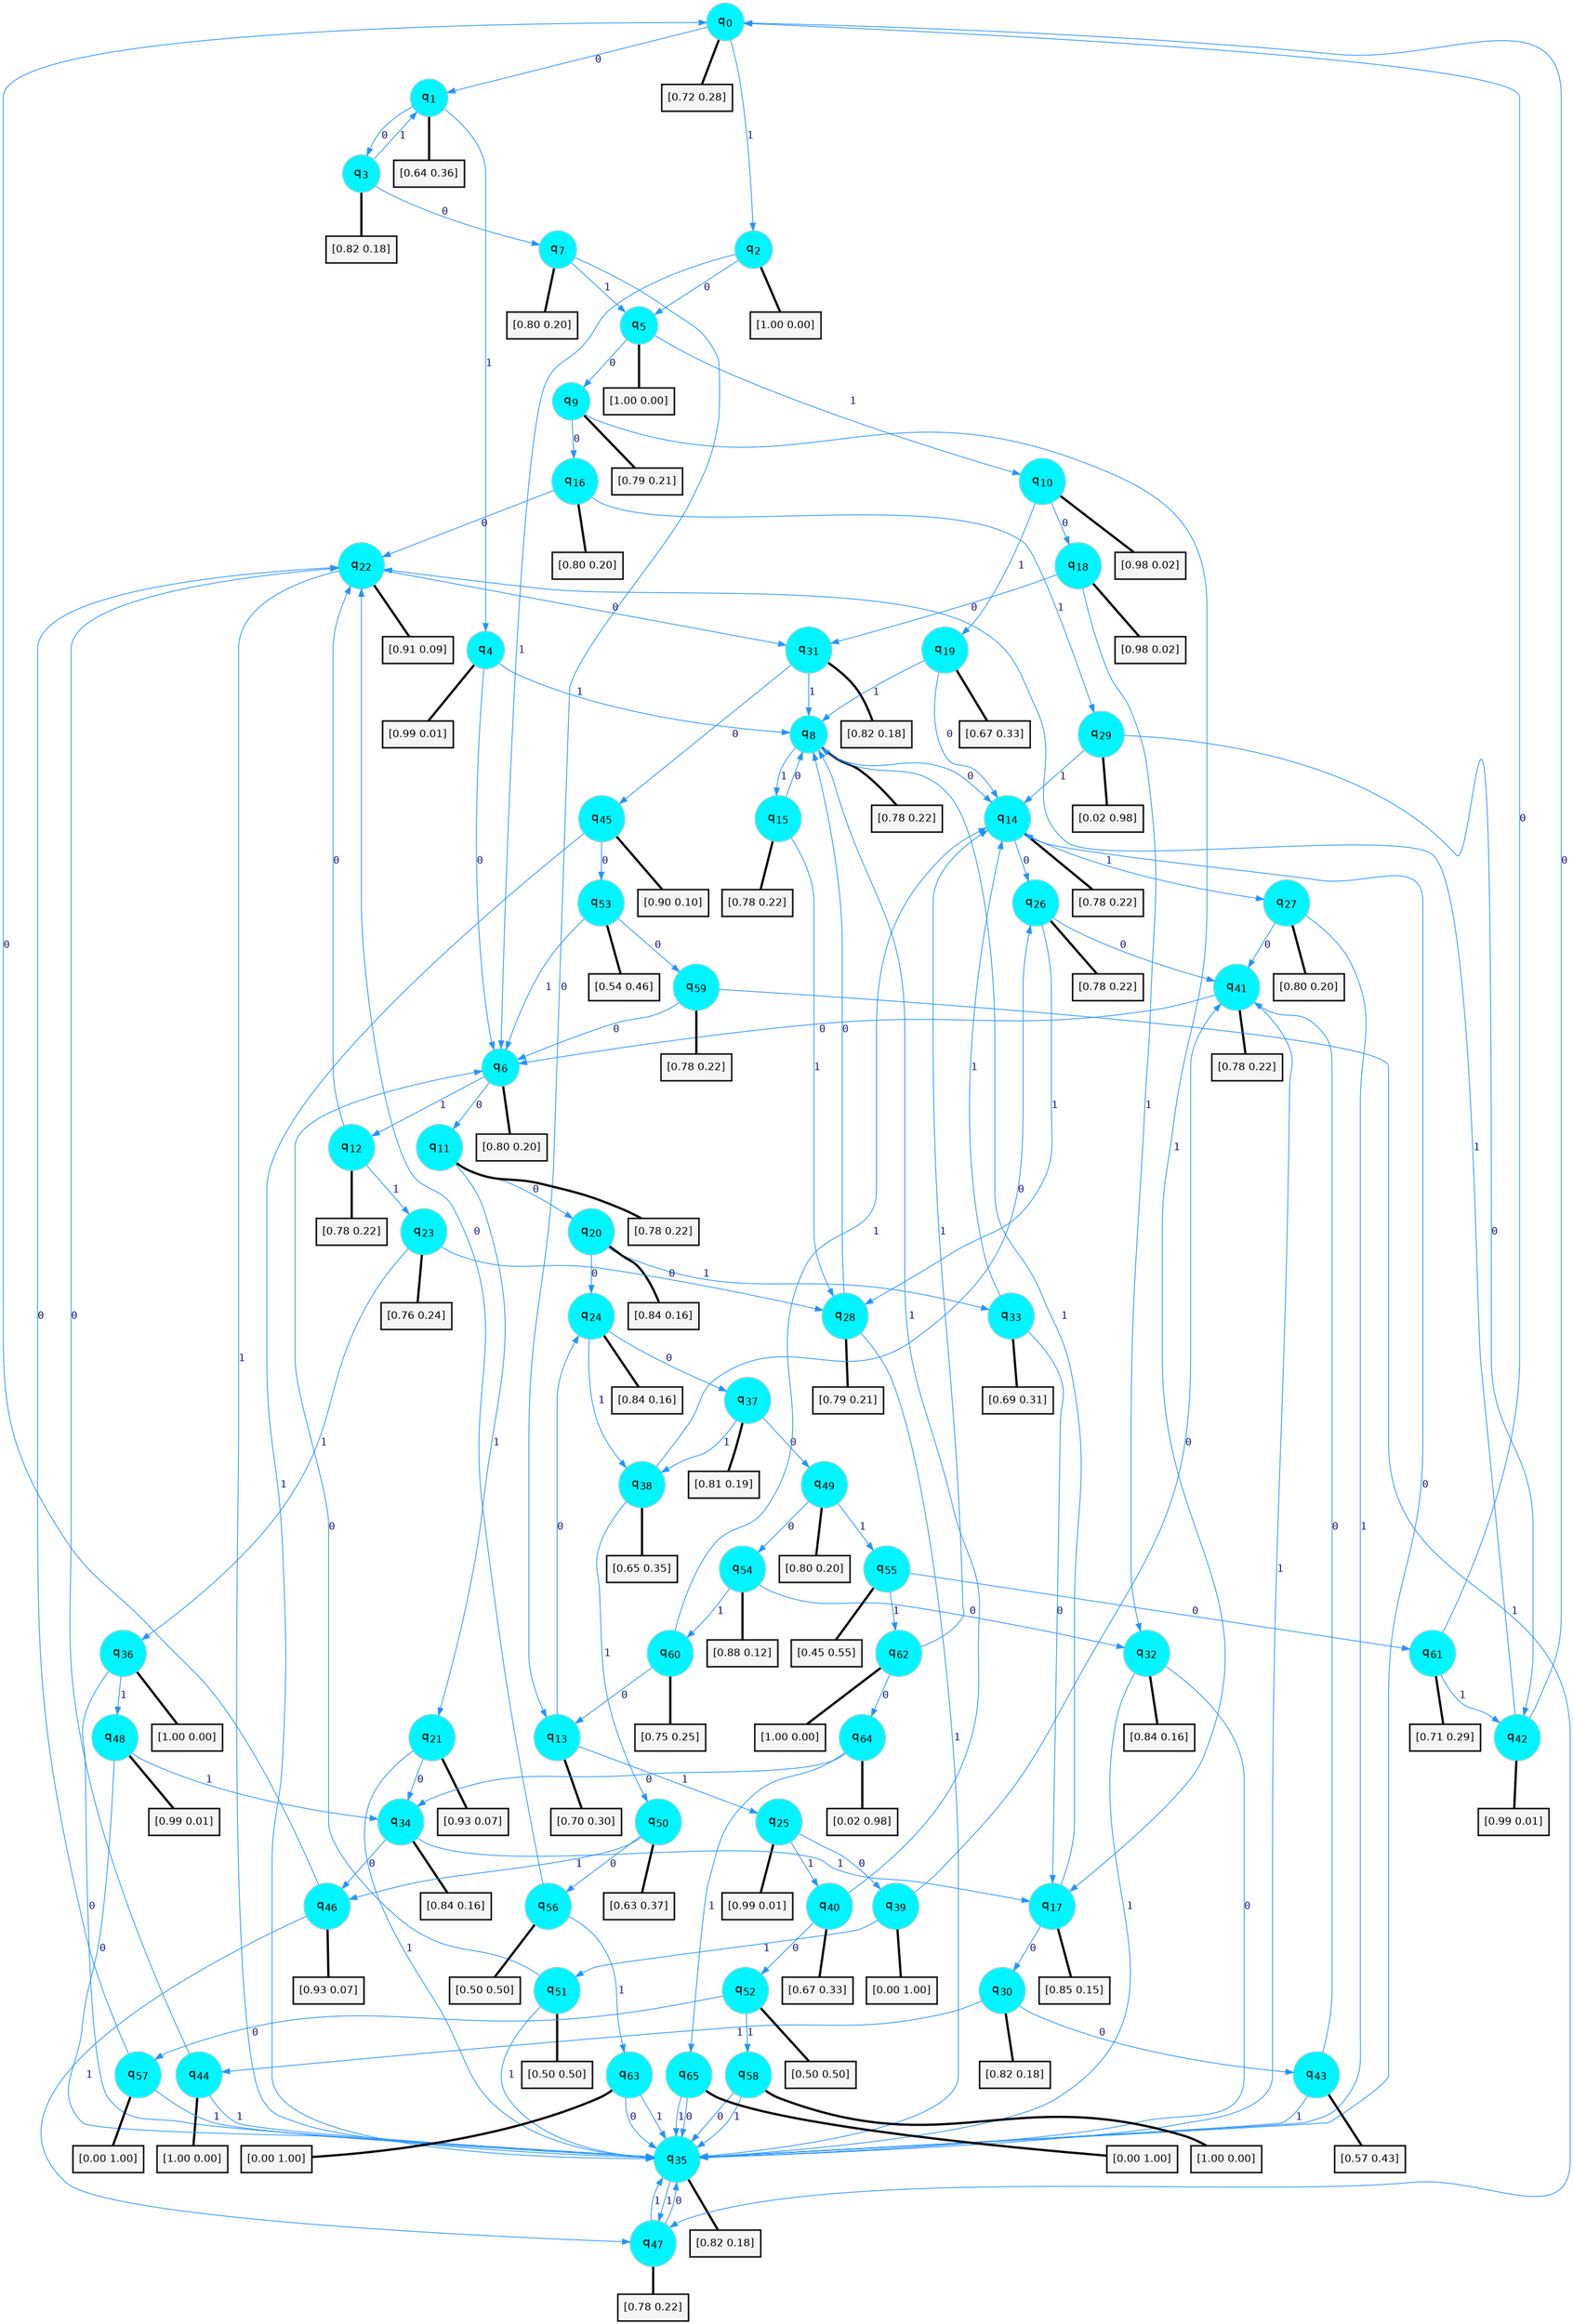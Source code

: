 digraph G {
graph [
bgcolor=transparent, dpi=300, rankdir=TD, size="40,25"];
node [
color=gray, fillcolor=turquoise1, fontcolor=black, fontname=Helvetica, fontsize=16, fontweight=bold, shape=circle, style=filled];
edge [
arrowsize=1, color=dodgerblue1, fontcolor=midnightblue, fontname=courier, fontweight=bold, penwidth=1, style=solid, weight=20];
0[label=<q<SUB>0</SUB>>];
1[label=<q<SUB>1</SUB>>];
2[label=<q<SUB>2</SUB>>];
3[label=<q<SUB>3</SUB>>];
4[label=<q<SUB>4</SUB>>];
5[label=<q<SUB>5</SUB>>];
6[label=<q<SUB>6</SUB>>];
7[label=<q<SUB>7</SUB>>];
8[label=<q<SUB>8</SUB>>];
9[label=<q<SUB>9</SUB>>];
10[label=<q<SUB>10</SUB>>];
11[label=<q<SUB>11</SUB>>];
12[label=<q<SUB>12</SUB>>];
13[label=<q<SUB>13</SUB>>];
14[label=<q<SUB>14</SUB>>];
15[label=<q<SUB>15</SUB>>];
16[label=<q<SUB>16</SUB>>];
17[label=<q<SUB>17</SUB>>];
18[label=<q<SUB>18</SUB>>];
19[label=<q<SUB>19</SUB>>];
20[label=<q<SUB>20</SUB>>];
21[label=<q<SUB>21</SUB>>];
22[label=<q<SUB>22</SUB>>];
23[label=<q<SUB>23</SUB>>];
24[label=<q<SUB>24</SUB>>];
25[label=<q<SUB>25</SUB>>];
26[label=<q<SUB>26</SUB>>];
27[label=<q<SUB>27</SUB>>];
28[label=<q<SUB>28</SUB>>];
29[label=<q<SUB>29</SUB>>];
30[label=<q<SUB>30</SUB>>];
31[label=<q<SUB>31</SUB>>];
32[label=<q<SUB>32</SUB>>];
33[label=<q<SUB>33</SUB>>];
34[label=<q<SUB>34</SUB>>];
35[label=<q<SUB>35</SUB>>];
36[label=<q<SUB>36</SUB>>];
37[label=<q<SUB>37</SUB>>];
38[label=<q<SUB>38</SUB>>];
39[label=<q<SUB>39</SUB>>];
40[label=<q<SUB>40</SUB>>];
41[label=<q<SUB>41</SUB>>];
42[label=<q<SUB>42</SUB>>];
43[label=<q<SUB>43</SUB>>];
44[label=<q<SUB>44</SUB>>];
45[label=<q<SUB>45</SUB>>];
46[label=<q<SUB>46</SUB>>];
47[label=<q<SUB>47</SUB>>];
48[label=<q<SUB>48</SUB>>];
49[label=<q<SUB>49</SUB>>];
50[label=<q<SUB>50</SUB>>];
51[label=<q<SUB>51</SUB>>];
52[label=<q<SUB>52</SUB>>];
53[label=<q<SUB>53</SUB>>];
54[label=<q<SUB>54</SUB>>];
55[label=<q<SUB>55</SUB>>];
56[label=<q<SUB>56</SUB>>];
57[label=<q<SUB>57</SUB>>];
58[label=<q<SUB>58</SUB>>];
59[label=<q<SUB>59</SUB>>];
60[label=<q<SUB>60</SUB>>];
61[label=<q<SUB>61</SUB>>];
62[label=<q<SUB>62</SUB>>];
63[label=<q<SUB>63</SUB>>];
64[label=<q<SUB>64</SUB>>];
65[label=<q<SUB>65</SUB>>];
66[label="[0.72 0.28]", shape=box,fontcolor=black, fontname=Helvetica, fontsize=14, penwidth=2, fillcolor=whitesmoke,color=black];
67[label="[0.64 0.36]", shape=box,fontcolor=black, fontname=Helvetica, fontsize=14, penwidth=2, fillcolor=whitesmoke,color=black];
68[label="[1.00 0.00]", shape=box,fontcolor=black, fontname=Helvetica, fontsize=14, penwidth=2, fillcolor=whitesmoke,color=black];
69[label="[0.82 0.18]", shape=box,fontcolor=black, fontname=Helvetica, fontsize=14, penwidth=2, fillcolor=whitesmoke,color=black];
70[label="[0.99 0.01]", shape=box,fontcolor=black, fontname=Helvetica, fontsize=14, penwidth=2, fillcolor=whitesmoke,color=black];
71[label="[1.00 0.00]", shape=box,fontcolor=black, fontname=Helvetica, fontsize=14, penwidth=2, fillcolor=whitesmoke,color=black];
72[label="[0.80 0.20]", shape=box,fontcolor=black, fontname=Helvetica, fontsize=14, penwidth=2, fillcolor=whitesmoke,color=black];
73[label="[0.80 0.20]", shape=box,fontcolor=black, fontname=Helvetica, fontsize=14, penwidth=2, fillcolor=whitesmoke,color=black];
74[label="[0.78 0.22]", shape=box,fontcolor=black, fontname=Helvetica, fontsize=14, penwidth=2, fillcolor=whitesmoke,color=black];
75[label="[0.79 0.21]", shape=box,fontcolor=black, fontname=Helvetica, fontsize=14, penwidth=2, fillcolor=whitesmoke,color=black];
76[label="[0.98 0.02]", shape=box,fontcolor=black, fontname=Helvetica, fontsize=14, penwidth=2, fillcolor=whitesmoke,color=black];
77[label="[0.78 0.22]", shape=box,fontcolor=black, fontname=Helvetica, fontsize=14, penwidth=2, fillcolor=whitesmoke,color=black];
78[label="[0.78 0.22]", shape=box,fontcolor=black, fontname=Helvetica, fontsize=14, penwidth=2, fillcolor=whitesmoke,color=black];
79[label="[0.70 0.30]", shape=box,fontcolor=black, fontname=Helvetica, fontsize=14, penwidth=2, fillcolor=whitesmoke,color=black];
80[label="[0.78 0.22]", shape=box,fontcolor=black, fontname=Helvetica, fontsize=14, penwidth=2, fillcolor=whitesmoke,color=black];
81[label="[0.78 0.22]", shape=box,fontcolor=black, fontname=Helvetica, fontsize=14, penwidth=2, fillcolor=whitesmoke,color=black];
82[label="[0.80 0.20]", shape=box,fontcolor=black, fontname=Helvetica, fontsize=14, penwidth=2, fillcolor=whitesmoke,color=black];
83[label="[0.85 0.15]", shape=box,fontcolor=black, fontname=Helvetica, fontsize=14, penwidth=2, fillcolor=whitesmoke,color=black];
84[label="[0.98 0.02]", shape=box,fontcolor=black, fontname=Helvetica, fontsize=14, penwidth=2, fillcolor=whitesmoke,color=black];
85[label="[0.67 0.33]", shape=box,fontcolor=black, fontname=Helvetica, fontsize=14, penwidth=2, fillcolor=whitesmoke,color=black];
86[label="[0.84 0.16]", shape=box,fontcolor=black, fontname=Helvetica, fontsize=14, penwidth=2, fillcolor=whitesmoke,color=black];
87[label="[0.93 0.07]", shape=box,fontcolor=black, fontname=Helvetica, fontsize=14, penwidth=2, fillcolor=whitesmoke,color=black];
88[label="[0.91 0.09]", shape=box,fontcolor=black, fontname=Helvetica, fontsize=14, penwidth=2, fillcolor=whitesmoke,color=black];
89[label="[0.76 0.24]", shape=box,fontcolor=black, fontname=Helvetica, fontsize=14, penwidth=2, fillcolor=whitesmoke,color=black];
90[label="[0.84 0.16]", shape=box,fontcolor=black, fontname=Helvetica, fontsize=14, penwidth=2, fillcolor=whitesmoke,color=black];
91[label="[0.99 0.01]", shape=box,fontcolor=black, fontname=Helvetica, fontsize=14, penwidth=2, fillcolor=whitesmoke,color=black];
92[label="[0.78 0.22]", shape=box,fontcolor=black, fontname=Helvetica, fontsize=14, penwidth=2, fillcolor=whitesmoke,color=black];
93[label="[0.80 0.20]", shape=box,fontcolor=black, fontname=Helvetica, fontsize=14, penwidth=2, fillcolor=whitesmoke,color=black];
94[label="[0.79 0.21]", shape=box,fontcolor=black, fontname=Helvetica, fontsize=14, penwidth=2, fillcolor=whitesmoke,color=black];
95[label="[0.02 0.98]", shape=box,fontcolor=black, fontname=Helvetica, fontsize=14, penwidth=2, fillcolor=whitesmoke,color=black];
96[label="[0.82 0.18]", shape=box,fontcolor=black, fontname=Helvetica, fontsize=14, penwidth=2, fillcolor=whitesmoke,color=black];
97[label="[0.82 0.18]", shape=box,fontcolor=black, fontname=Helvetica, fontsize=14, penwidth=2, fillcolor=whitesmoke,color=black];
98[label="[0.84 0.16]", shape=box,fontcolor=black, fontname=Helvetica, fontsize=14, penwidth=2, fillcolor=whitesmoke,color=black];
99[label="[0.69 0.31]", shape=box,fontcolor=black, fontname=Helvetica, fontsize=14, penwidth=2, fillcolor=whitesmoke,color=black];
100[label="[0.84 0.16]", shape=box,fontcolor=black, fontname=Helvetica, fontsize=14, penwidth=2, fillcolor=whitesmoke,color=black];
101[label="[0.82 0.18]", shape=box,fontcolor=black, fontname=Helvetica, fontsize=14, penwidth=2, fillcolor=whitesmoke,color=black];
102[label="[1.00 0.00]", shape=box,fontcolor=black, fontname=Helvetica, fontsize=14, penwidth=2, fillcolor=whitesmoke,color=black];
103[label="[0.81 0.19]", shape=box,fontcolor=black, fontname=Helvetica, fontsize=14, penwidth=2, fillcolor=whitesmoke,color=black];
104[label="[0.65 0.35]", shape=box,fontcolor=black, fontname=Helvetica, fontsize=14, penwidth=2, fillcolor=whitesmoke,color=black];
105[label="[0.00 1.00]", shape=box,fontcolor=black, fontname=Helvetica, fontsize=14, penwidth=2, fillcolor=whitesmoke,color=black];
106[label="[0.67 0.33]", shape=box,fontcolor=black, fontname=Helvetica, fontsize=14, penwidth=2, fillcolor=whitesmoke,color=black];
107[label="[0.78 0.22]", shape=box,fontcolor=black, fontname=Helvetica, fontsize=14, penwidth=2, fillcolor=whitesmoke,color=black];
108[label="[0.99 0.01]", shape=box,fontcolor=black, fontname=Helvetica, fontsize=14, penwidth=2, fillcolor=whitesmoke,color=black];
109[label="[0.57 0.43]", shape=box,fontcolor=black, fontname=Helvetica, fontsize=14, penwidth=2, fillcolor=whitesmoke,color=black];
110[label="[1.00 0.00]", shape=box,fontcolor=black, fontname=Helvetica, fontsize=14, penwidth=2, fillcolor=whitesmoke,color=black];
111[label="[0.90 0.10]", shape=box,fontcolor=black, fontname=Helvetica, fontsize=14, penwidth=2, fillcolor=whitesmoke,color=black];
112[label="[0.93 0.07]", shape=box,fontcolor=black, fontname=Helvetica, fontsize=14, penwidth=2, fillcolor=whitesmoke,color=black];
113[label="[0.78 0.22]", shape=box,fontcolor=black, fontname=Helvetica, fontsize=14, penwidth=2, fillcolor=whitesmoke,color=black];
114[label="[0.99 0.01]", shape=box,fontcolor=black, fontname=Helvetica, fontsize=14, penwidth=2, fillcolor=whitesmoke,color=black];
115[label="[0.80 0.20]", shape=box,fontcolor=black, fontname=Helvetica, fontsize=14, penwidth=2, fillcolor=whitesmoke,color=black];
116[label="[0.63 0.37]", shape=box,fontcolor=black, fontname=Helvetica, fontsize=14, penwidth=2, fillcolor=whitesmoke,color=black];
117[label="[0.50 0.50]", shape=box,fontcolor=black, fontname=Helvetica, fontsize=14, penwidth=2, fillcolor=whitesmoke,color=black];
118[label="[0.50 0.50]", shape=box,fontcolor=black, fontname=Helvetica, fontsize=14, penwidth=2, fillcolor=whitesmoke,color=black];
119[label="[0.54 0.46]", shape=box,fontcolor=black, fontname=Helvetica, fontsize=14, penwidth=2, fillcolor=whitesmoke,color=black];
120[label="[0.88 0.12]", shape=box,fontcolor=black, fontname=Helvetica, fontsize=14, penwidth=2, fillcolor=whitesmoke,color=black];
121[label="[0.45 0.55]", shape=box,fontcolor=black, fontname=Helvetica, fontsize=14, penwidth=2, fillcolor=whitesmoke,color=black];
122[label="[0.50 0.50]", shape=box,fontcolor=black, fontname=Helvetica, fontsize=14, penwidth=2, fillcolor=whitesmoke,color=black];
123[label="[0.00 1.00]", shape=box,fontcolor=black, fontname=Helvetica, fontsize=14, penwidth=2, fillcolor=whitesmoke,color=black];
124[label="[1.00 0.00]", shape=box,fontcolor=black, fontname=Helvetica, fontsize=14, penwidth=2, fillcolor=whitesmoke,color=black];
125[label="[0.78 0.22]", shape=box,fontcolor=black, fontname=Helvetica, fontsize=14, penwidth=2, fillcolor=whitesmoke,color=black];
126[label="[0.75 0.25]", shape=box,fontcolor=black, fontname=Helvetica, fontsize=14, penwidth=2, fillcolor=whitesmoke,color=black];
127[label="[0.71 0.29]", shape=box,fontcolor=black, fontname=Helvetica, fontsize=14, penwidth=2, fillcolor=whitesmoke,color=black];
128[label="[1.00 0.00]", shape=box,fontcolor=black, fontname=Helvetica, fontsize=14, penwidth=2, fillcolor=whitesmoke,color=black];
129[label="[0.00 1.00]", shape=box,fontcolor=black, fontname=Helvetica, fontsize=14, penwidth=2, fillcolor=whitesmoke,color=black];
130[label="[0.02 0.98]", shape=box,fontcolor=black, fontname=Helvetica, fontsize=14, penwidth=2, fillcolor=whitesmoke,color=black];
131[label="[0.00 1.00]", shape=box,fontcolor=black, fontname=Helvetica, fontsize=14, penwidth=2, fillcolor=whitesmoke,color=black];
0->1 [label=0];
0->2 [label=1];
0->66 [arrowhead=none, penwidth=3,color=black];
1->3 [label=0];
1->4 [label=1];
1->67 [arrowhead=none, penwidth=3,color=black];
2->5 [label=0];
2->6 [label=1];
2->68 [arrowhead=none, penwidth=3,color=black];
3->7 [label=0];
3->1 [label=1];
3->69 [arrowhead=none, penwidth=3,color=black];
4->6 [label=0];
4->8 [label=1];
4->70 [arrowhead=none, penwidth=3,color=black];
5->9 [label=0];
5->10 [label=1];
5->71 [arrowhead=none, penwidth=3,color=black];
6->11 [label=0];
6->12 [label=1];
6->72 [arrowhead=none, penwidth=3,color=black];
7->13 [label=0];
7->5 [label=1];
7->73 [arrowhead=none, penwidth=3,color=black];
8->14 [label=0];
8->15 [label=1];
8->74 [arrowhead=none, penwidth=3,color=black];
9->16 [label=0];
9->17 [label=1];
9->75 [arrowhead=none, penwidth=3,color=black];
10->18 [label=0];
10->19 [label=1];
10->76 [arrowhead=none, penwidth=3,color=black];
11->20 [label=0];
11->21 [label=1];
11->77 [arrowhead=none, penwidth=3,color=black];
12->22 [label=0];
12->23 [label=1];
12->78 [arrowhead=none, penwidth=3,color=black];
13->24 [label=0];
13->25 [label=1];
13->79 [arrowhead=none, penwidth=3,color=black];
14->26 [label=0];
14->27 [label=1];
14->80 [arrowhead=none, penwidth=3,color=black];
15->8 [label=0];
15->28 [label=1];
15->81 [arrowhead=none, penwidth=3,color=black];
16->22 [label=0];
16->29 [label=1];
16->82 [arrowhead=none, penwidth=3,color=black];
17->30 [label=0];
17->8 [label=1];
17->83 [arrowhead=none, penwidth=3,color=black];
18->31 [label=0];
18->32 [label=1];
18->84 [arrowhead=none, penwidth=3,color=black];
19->14 [label=0];
19->8 [label=1];
19->85 [arrowhead=none, penwidth=3,color=black];
20->24 [label=0];
20->33 [label=1];
20->86 [arrowhead=none, penwidth=3,color=black];
21->34 [label=0];
21->35 [label=1];
21->87 [arrowhead=none, penwidth=3,color=black];
22->31 [label=0];
22->35 [label=1];
22->88 [arrowhead=none, penwidth=3,color=black];
23->28 [label=0];
23->36 [label=1];
23->89 [arrowhead=none, penwidth=3,color=black];
24->37 [label=0];
24->38 [label=1];
24->90 [arrowhead=none, penwidth=3,color=black];
25->39 [label=0];
25->40 [label=1];
25->91 [arrowhead=none, penwidth=3,color=black];
26->41 [label=0];
26->28 [label=1];
26->92 [arrowhead=none, penwidth=3,color=black];
27->41 [label=0];
27->35 [label=1];
27->93 [arrowhead=none, penwidth=3,color=black];
28->8 [label=0];
28->35 [label=1];
28->94 [arrowhead=none, penwidth=3,color=black];
29->42 [label=0];
29->14 [label=1];
29->95 [arrowhead=none, penwidth=3,color=black];
30->43 [label=0];
30->44 [label=1];
30->96 [arrowhead=none, penwidth=3,color=black];
31->45 [label=0];
31->8 [label=1];
31->97 [arrowhead=none, penwidth=3,color=black];
32->35 [label=0];
32->35 [label=1];
32->98 [arrowhead=none, penwidth=3,color=black];
33->17 [label=0];
33->14 [label=1];
33->99 [arrowhead=none, penwidth=3,color=black];
34->46 [label=0];
34->17 [label=1];
34->100 [arrowhead=none, penwidth=3,color=black];
35->14 [label=0];
35->47 [label=1];
35->101 [arrowhead=none, penwidth=3,color=black];
36->35 [label=0];
36->48 [label=1];
36->102 [arrowhead=none, penwidth=3,color=black];
37->49 [label=0];
37->38 [label=1];
37->103 [arrowhead=none, penwidth=3,color=black];
38->26 [label=0];
38->50 [label=1];
38->104 [arrowhead=none, penwidth=3,color=black];
39->41 [label=0];
39->51 [label=1];
39->105 [arrowhead=none, penwidth=3,color=black];
40->52 [label=0];
40->8 [label=1];
40->106 [arrowhead=none, penwidth=3,color=black];
41->6 [label=0];
41->35 [label=1];
41->107 [arrowhead=none, penwidth=3,color=black];
42->0 [label=0];
42->22 [label=1];
42->108 [arrowhead=none, penwidth=3,color=black];
43->41 [label=0];
43->35 [label=1];
43->109 [arrowhead=none, penwidth=3,color=black];
44->22 [label=0];
44->35 [label=1];
44->110 [arrowhead=none, penwidth=3,color=black];
45->53 [label=0];
45->35 [label=1];
45->111 [arrowhead=none, penwidth=3,color=black];
46->0 [label=0];
46->47 [label=1];
46->112 [arrowhead=none, penwidth=3,color=black];
47->35 [label=0];
47->35 [label=1];
47->113 [arrowhead=none, penwidth=3,color=black];
48->35 [label=0];
48->34 [label=1];
48->114 [arrowhead=none, penwidth=3,color=black];
49->54 [label=0];
49->55 [label=1];
49->115 [arrowhead=none, penwidth=3,color=black];
50->56 [label=0];
50->46 [label=1];
50->116 [arrowhead=none, penwidth=3,color=black];
51->6 [label=0];
51->35 [label=1];
51->117 [arrowhead=none, penwidth=3,color=black];
52->57 [label=0];
52->58 [label=1];
52->118 [arrowhead=none, penwidth=3,color=black];
53->59 [label=0];
53->6 [label=1];
53->119 [arrowhead=none, penwidth=3,color=black];
54->32 [label=0];
54->60 [label=1];
54->120 [arrowhead=none, penwidth=3,color=black];
55->61 [label=0];
55->62 [label=1];
55->121 [arrowhead=none, penwidth=3,color=black];
56->22 [label=0];
56->63 [label=1];
56->122 [arrowhead=none, penwidth=3,color=black];
57->22 [label=0];
57->35 [label=1];
57->123 [arrowhead=none, penwidth=3,color=black];
58->35 [label=0];
58->35 [label=1];
58->124 [arrowhead=none, penwidth=3,color=black];
59->6 [label=0];
59->47 [label=1];
59->125 [arrowhead=none, penwidth=3,color=black];
60->13 [label=0];
60->14 [label=1];
60->126 [arrowhead=none, penwidth=3,color=black];
61->0 [label=0];
61->42 [label=1];
61->127 [arrowhead=none, penwidth=3,color=black];
62->64 [label=0];
62->14 [label=1];
62->128 [arrowhead=none, penwidth=3,color=black];
63->35 [label=0];
63->35 [label=1];
63->129 [arrowhead=none, penwidth=3,color=black];
64->34 [label=0];
64->65 [label=1];
64->130 [arrowhead=none, penwidth=3,color=black];
65->35 [label=0];
65->35 [label=1];
65->131 [arrowhead=none, penwidth=3,color=black];
}
